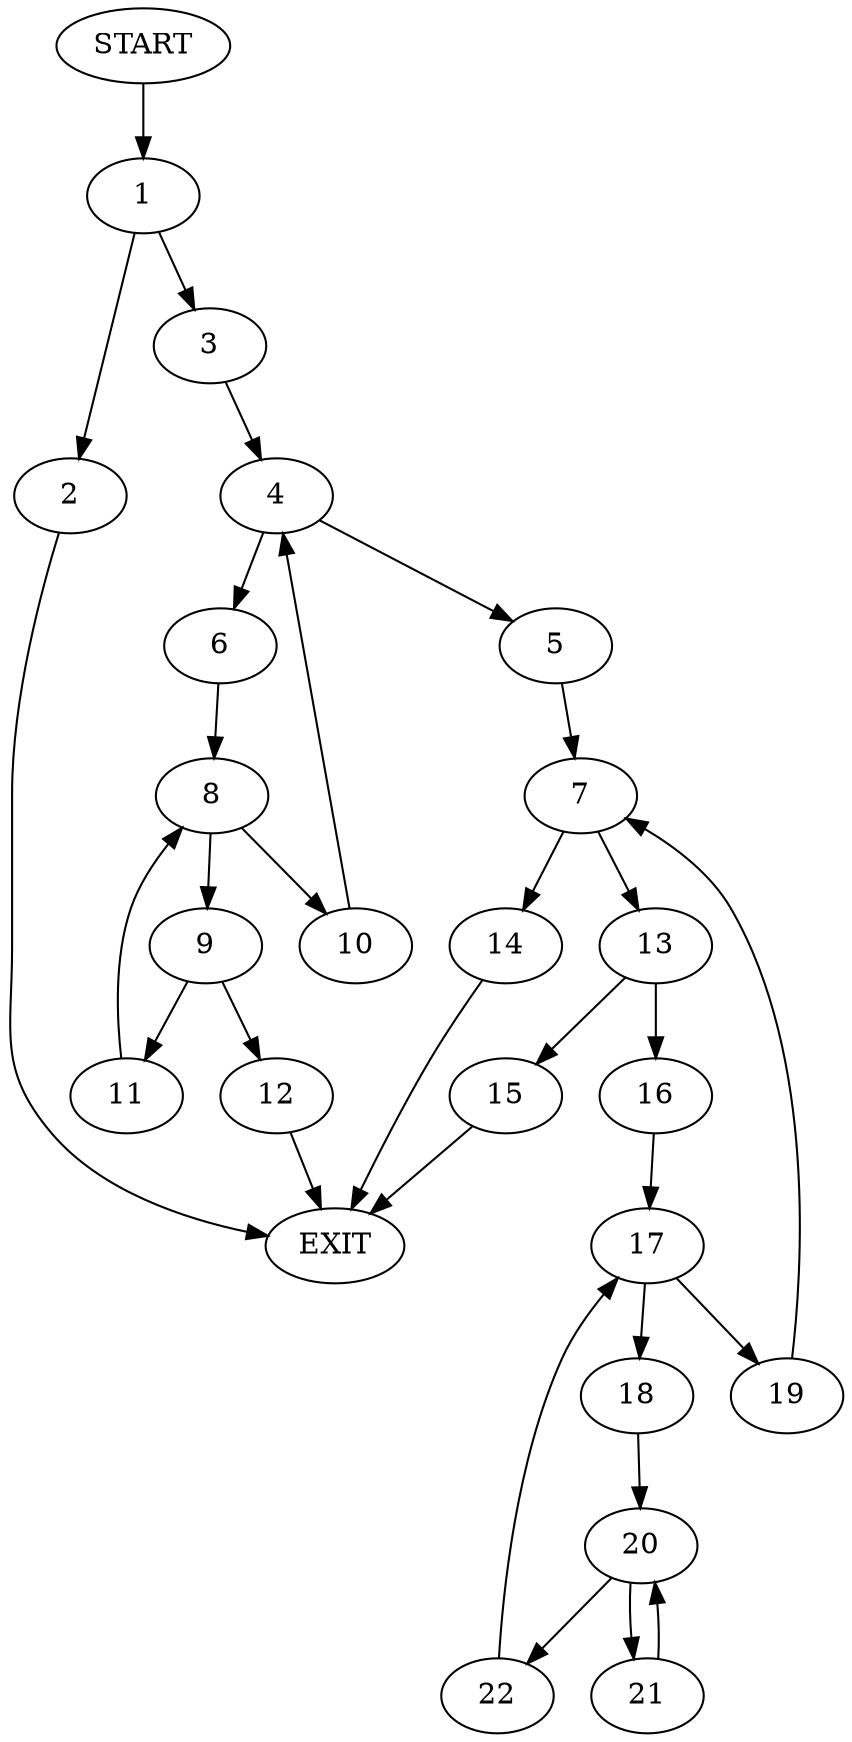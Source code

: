 digraph {
0 [label="START"]
23 [label="EXIT"]
0 -> 1
1 -> 2
1 -> 3
2 -> 23
3 -> 4
4 -> 5
4 -> 6
5 -> 7
6 -> 8
8 -> 9
8 -> 10
10 -> 4
9 -> 11
9 -> 12
12 -> 23
11 -> 8
7 -> 13
7 -> 14
13 -> 15
13 -> 16
14 -> 23
15 -> 23
16 -> 17
17 -> 18
17 -> 19
18 -> 20
19 -> 7
20 -> 21
20 -> 22
22 -> 17
21 -> 20
}
